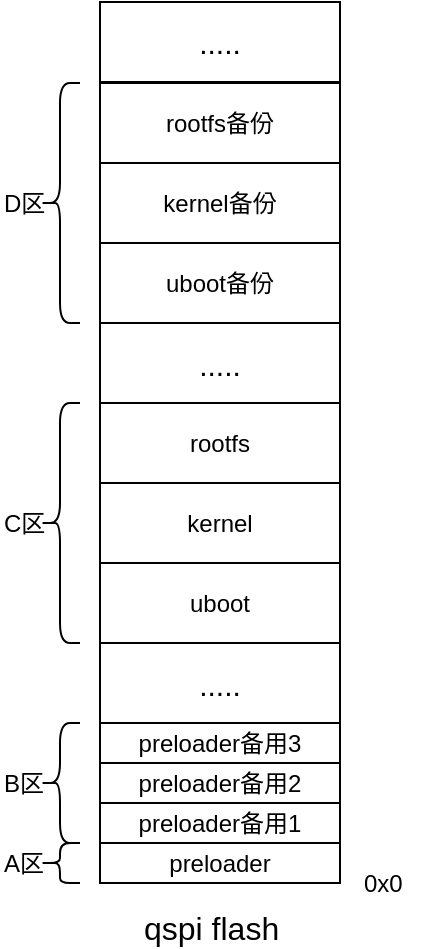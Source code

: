 <mxfile version="12.2.2" type="device" pages="1"><diagram id="_4ShTyXxnQRpYVlnbjyu" name="Page-1"><mxGraphModel dx="-3789" dy="673" grid="1" gridSize="10" guides="1" tooltips="1" connect="1" arrows="1" fold="1" page="1" pageScale="1" pageWidth="827" pageHeight="1169" math="0" shadow="0"><root><mxCell id="0"/><mxCell id="1" parent="0"/><mxCell id="K82d0ci0o5ojK2Xca-dT-1" value="kernel" style="rounded=0;whiteSpace=wrap;html=1;" parent="1" vertex="1"><mxGeometry x="5360" y="310.5" width="120" height="40" as="geometry"/></mxCell><mxCell id="K82d0ci0o5ojK2Xca-dT-2" value="uboot" style="rounded=0;whiteSpace=wrap;html=1;" parent="1" vertex="1"><mxGeometry x="5360" y="350.5" width="120" height="40" as="geometry"/></mxCell><mxCell id="K82d0ci0o5ojK2Xca-dT-3" value="&lt;font style=&quot;font-size: 15px&quot;&gt;.....&lt;/font&gt;" style="rounded=0;whiteSpace=wrap;html=1;" parent="1" vertex="1"><mxGeometry x="5360" y="390.5" width="120" height="40" as="geometry"/></mxCell><mxCell id="K82d0ci0o5ojK2Xca-dT-4" value="&lt;font style=&quot;font-size: 16px&quot;&gt;qspi flash&lt;/font&gt;" style="text;html=1;resizable=0;points=[];autosize=1;align=left;verticalAlign=top;spacingTop=-4;" parent="1" vertex="1"><mxGeometry x="5380" y="520.5" width="80" height="20" as="geometry"/></mxCell><mxCell id="K82d0ci0o5ojK2Xca-dT-5" value="preloader" style="rounded=0;whiteSpace=wrap;html=1;" parent="1" vertex="1"><mxGeometry x="5360" y="490.5" width="120" height="20" as="geometry"/></mxCell><mxCell id="K82d0ci0o5ojK2Xca-dT-6" value="preloader备用1" style="rounded=0;whiteSpace=wrap;html=1;" parent="1" vertex="1"><mxGeometry x="5360" y="470.5" width="120" height="20" as="geometry"/></mxCell><mxCell id="K82d0ci0o5ojK2Xca-dT-7" value="preloader备用2" style="rounded=0;whiteSpace=wrap;html=1;" parent="1" vertex="1"><mxGeometry x="5360" y="450.5" width="120" height="20" as="geometry"/></mxCell><mxCell id="K82d0ci0o5ojK2Xca-dT-8" value="preloader备用3" style="rounded=0;whiteSpace=wrap;html=1;" parent="1" vertex="1"><mxGeometry x="5360" y="430.5" width="120" height="20" as="geometry"/></mxCell><mxCell id="K82d0ci0o5ojK2Xca-dT-9" value="0x0" style="text;html=1;resizable=0;points=[];autosize=1;align=left;verticalAlign=top;spacingTop=-4;" parent="1" vertex="1"><mxGeometry x="5490" y="500.5" width="30" height="20" as="geometry"/></mxCell><mxCell id="K82d0ci0o5ojK2Xca-dT-10" value="rootfs" style="rounded=0;whiteSpace=wrap;html=1;" parent="1" vertex="1"><mxGeometry x="5360" y="270.5" width="120" height="40" as="geometry"/></mxCell><mxCell id="K82d0ci0o5ojK2Xca-dT-12" value="&lt;font style=&quot;font-size: 15px&quot;&gt;.....&lt;/font&gt;" style="rounded=0;whiteSpace=wrap;html=1;" parent="1" vertex="1"><mxGeometry x="5360" y="230.5" width="120" height="40" as="geometry"/></mxCell><mxCell id="K82d0ci0o5ojK2Xca-dT-13" value="uboot备份" style="rounded=0;whiteSpace=wrap;html=1;" parent="1" vertex="1"><mxGeometry x="5360" y="190.5" width="120" height="40" as="geometry"/></mxCell><mxCell id="K82d0ci0o5ojK2Xca-dT-14" value="kernel备份" style="rounded=0;whiteSpace=wrap;html=1;" parent="1" vertex="1"><mxGeometry x="5360" y="150.5" width="120" height="40" as="geometry"/></mxCell><mxCell id="K82d0ci0o5ojK2Xca-dT-15" value="rootfs备份" style="rounded=0;whiteSpace=wrap;html=1;" parent="1" vertex="1"><mxGeometry x="5360" y="110.5" width="120" height="40" as="geometry"/></mxCell><mxCell id="K82d0ci0o5ojK2Xca-dT-16" value="" style="shape=curlyBracket;whiteSpace=wrap;html=1;rounded=1;" parent="1" vertex="1"><mxGeometry x="5330" y="270.5" width="20" height="120" as="geometry"/></mxCell><mxCell id="K82d0ci0o5ojK2Xca-dT-17" value="" style="shape=curlyBracket;whiteSpace=wrap;html=1;rounded=1;" parent="1" vertex="1"><mxGeometry x="5330" y="110.5" width="20" height="120" as="geometry"/></mxCell><mxCell id="K82d0ci0o5ojK2Xca-dT-18" value="C区" style="text;html=1;resizable=0;points=[];autosize=1;align=left;verticalAlign=top;spacingTop=-4;" parent="1" vertex="1"><mxGeometry x="5310" y="320.5" width="40" height="20" as="geometry"/></mxCell><mxCell id="K82d0ci0o5ojK2Xca-dT-19" value="D区" style="text;html=1;resizable=0;points=[];autosize=1;align=left;verticalAlign=top;spacingTop=-4;" parent="1" vertex="1"><mxGeometry x="5310" y="160.5" width="40" height="20" as="geometry"/></mxCell><mxCell id="K82d0ci0o5ojK2Xca-dT-20" value="" style="shape=curlyBracket;whiteSpace=wrap;html=1;rounded=1;" parent="1" vertex="1"><mxGeometry x="5330" y="490.5" width="20" height="20" as="geometry"/></mxCell><mxCell id="K82d0ci0o5ojK2Xca-dT-23" value="A区" style="text;html=1;resizable=0;points=[];autosize=1;align=left;verticalAlign=top;spacingTop=-4;" parent="1" vertex="1"><mxGeometry x="5310" y="490.5" width="40" height="20" as="geometry"/></mxCell><mxCell id="K82d0ci0o5ojK2Xca-dT-24" value="B区" style="text;html=1;resizable=0;points=[];autosize=1;align=left;verticalAlign=top;spacingTop=-4;" parent="1" vertex="1"><mxGeometry x="5310" y="450.5" width="40" height="20" as="geometry"/></mxCell><mxCell id="K82d0ci0o5ojK2Xca-dT-25" value="" style="shape=curlyBracket;whiteSpace=wrap;html=1;rounded=1;" parent="1" vertex="1"><mxGeometry x="5330" y="430.5" width="20" height="60" as="geometry"/></mxCell><mxCell id="K82d0ci0o5ojK2Xca-dT-26" value="&lt;font style=&quot;font-size: 15px&quot;&gt;.....&lt;/font&gt;" style="rounded=0;whiteSpace=wrap;html=1;" parent="1" vertex="1"><mxGeometry x="5360" y="70" width="120" height="40" as="geometry"/></mxCell></root></mxGraphModel></diagram></mxfile>